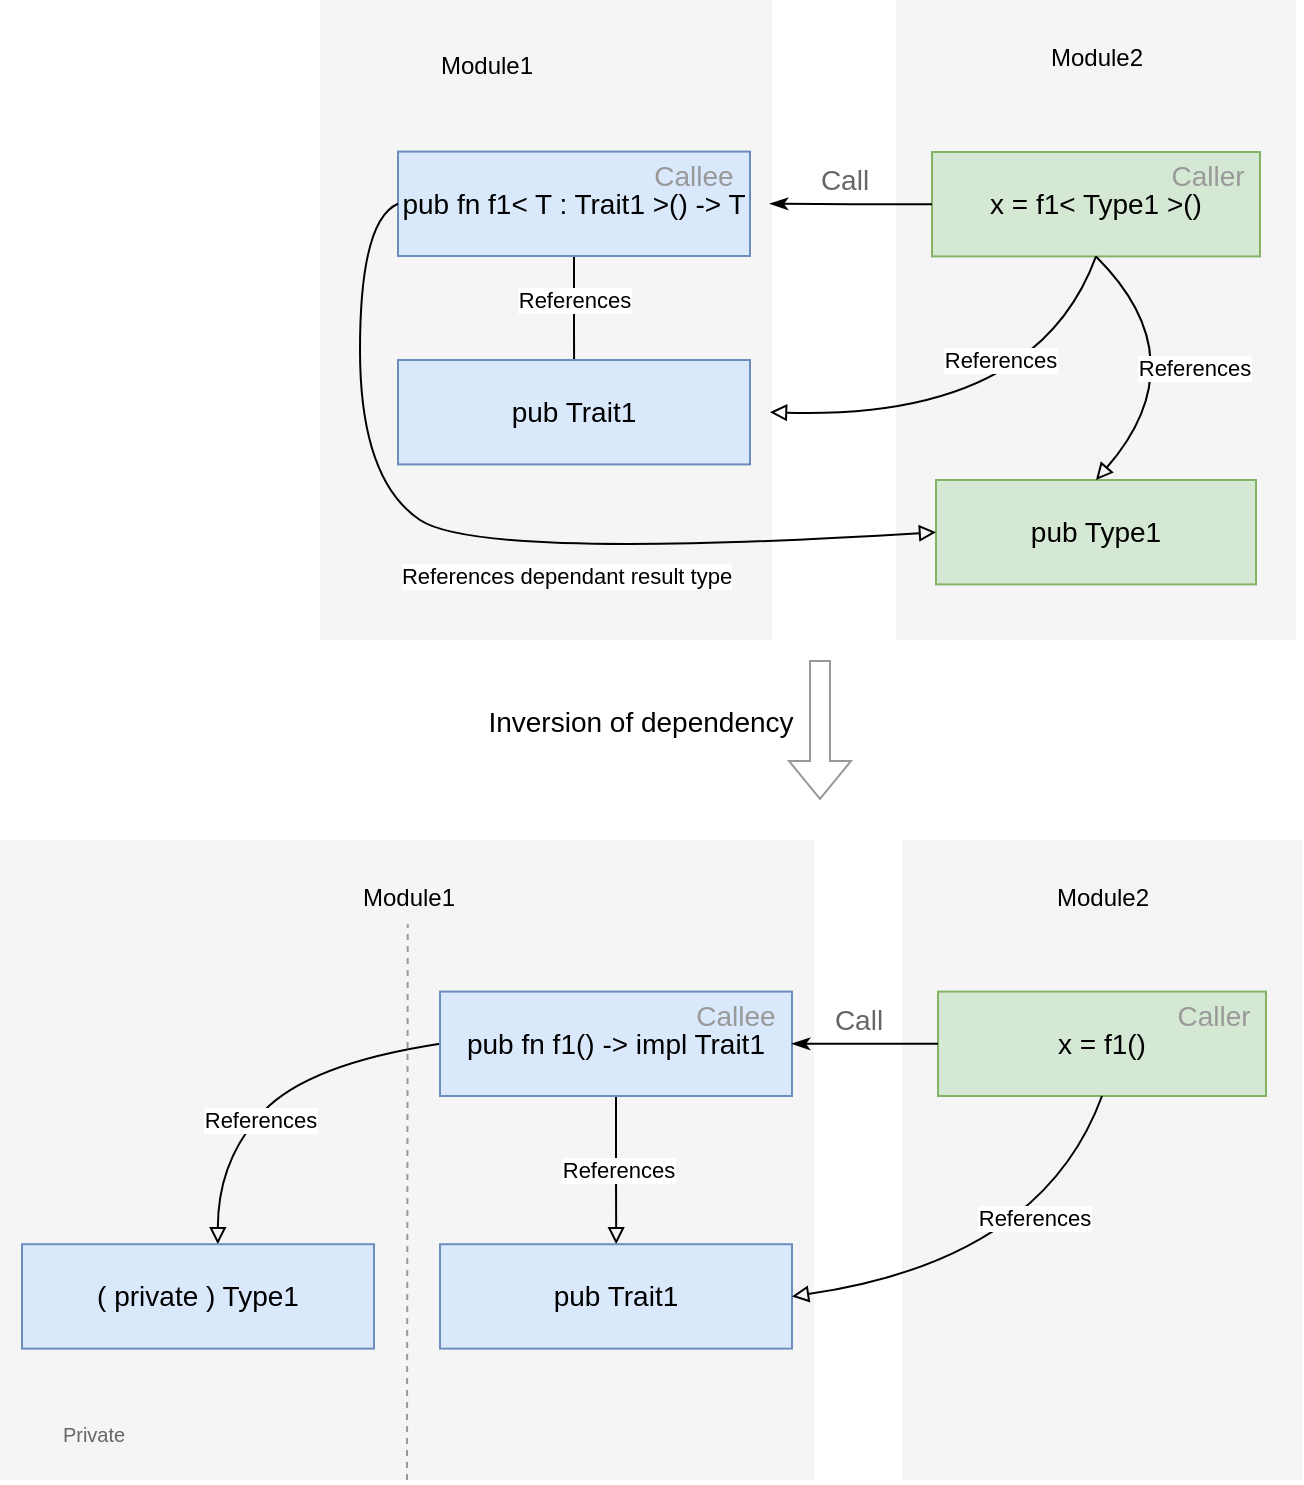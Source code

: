 <mxfile version="15.7.4" type="google"><diagram id="R2lEEEUBdFMjLlhIrx00" name="Page-1"><mxGraphModel dx="2471" dy="942" grid="1" gridSize="10" guides="1" tooltips="1" connect="1" arrows="1" fold="1" page="1" pageScale="1" pageWidth="850" pageHeight="1100" math="0" shadow="0" extFonts="Permanent Marker^https://fonts.googleapis.com/css?family=Permanent+Marker"><root><mxCell id="0"/><mxCell id="1" parent="0"/><mxCell id="jwBYByA6WCBKw2DRyLIt-15" value="" style="group" vertex="1" connectable="0" parent="1"><mxGeometry x="-159" y="500" width="200" height="320" as="geometry"/></mxCell><mxCell id="jwBYByA6WCBKw2DRyLIt-16" value="" style="rounded=0;whiteSpace=wrap;html=1;fillColor=#f5f5f5;fontColor=#333333;strokeColor=none;" vertex="1" parent="jwBYByA6WCBKw2DRyLIt-15"><mxGeometry width="200" height="320" as="geometry"/></mxCell><mxCell id="jwBYByA6WCBKw2DRyLIt-17" value="Module2" style="text;html=1;strokeColor=none;fillColor=none;align=center;verticalAlign=middle;whiteSpace=wrap;rounded=0;" vertex="1" parent="jwBYByA6WCBKw2DRyLIt-15"><mxGeometry x="62.5" y="16.842" width="75" height="25.263" as="geometry"/></mxCell><mxCell id="jwBYByA6WCBKw2DRyLIt-43" value="x = f1()" style="rounded=0;whiteSpace=wrap;html=1;fontSize=14;fillColor=#d5e8d4;strokeColor=#82b366;" vertex="1" parent="jwBYByA6WCBKw2DRyLIt-15"><mxGeometry x="18" y="75.79" width="164" height="52.208" as="geometry"/></mxCell><mxCell id="jwBYByA6WCBKw2DRyLIt-60" value="&lt;font color=&quot;#999999&quot;&gt;Caller&lt;/font&gt;" style="text;html=1;strokeColor=none;fillColor=none;align=center;verticalAlign=middle;whiteSpace=wrap;rounded=0;fontSize=14;fontColor=#666666;" vertex="1" parent="jwBYByA6WCBKw2DRyLIt-15"><mxGeometry x="130" y="75.79" width="52" height="24.21" as="geometry"/></mxCell><mxCell id="jwBYByA6WCBKw2DRyLIt-14" value="" style="group" vertex="1" connectable="0" parent="1"><mxGeometry x="-599" y="500" width="440" height="320" as="geometry"/></mxCell><mxCell id="jwBYByA6WCBKw2DRyLIt-11" value="" style="rounded=0;whiteSpace=wrap;html=1;fillColor=#f5f5f5;fontColor=#333333;strokeColor=none;" vertex="1" parent="jwBYByA6WCBKw2DRyLIt-14"><mxGeometry x="-11" width="407.0" height="320" as="geometry"/></mxCell><mxCell id="jwBYByA6WCBKw2DRyLIt-13" value="Module1" style="text;html=1;strokeColor=none;fillColor=none;align=center;verticalAlign=middle;whiteSpace=wrap;rounded=0;" vertex="1" parent="jwBYByA6WCBKw2DRyLIt-14"><mxGeometry x="120.548" y="16.842" width="144.658" height="25.263" as="geometry"/></mxCell><mxCell id="jwBYByA6WCBKw2DRyLIt-9" value="References" style="edgeStyle=orthogonalEdgeStyle;rounded=0;orthogonalLoop=1;jettySize=auto;html=1;startArrow=none;startFill=0;endArrow=block;endFill=0;exitX=0.5;exitY=1;exitDx=0;exitDy=0;" edge="1" parent="jwBYByA6WCBKw2DRyLIt-14" source="jwBYByA6WCBKw2DRyLIt-37"><mxGeometry relative="1" as="geometry"><mxPoint x="327.25" y="151.579" as="sourcePoint"/><mxPoint x="297.11" y="202.105" as="targetPoint"/></mxGeometry></mxCell><mxCell id="jwBYByA6WCBKw2DRyLIt-30" value="References&lt;br&gt;" style="curved=1;endArrow=none;html=1;rounded=0;entryX=0;entryY=0.5;entryDx=0;entryDy=0;endFill=0;startArrow=block;startFill=0;exitX=0.5;exitY=0;exitDx=0;exitDy=0;" edge="1" parent="jwBYByA6WCBKw2DRyLIt-14" target="jwBYByA6WCBKw2DRyLIt-37"><mxGeometry x="-0.186" y="-2" width="50" height="50" relative="1" as="geometry"><mxPoint x="97.913" y="202.105" as="sourcePoint"/><mxPoint x="223.014" y="75.789" as="targetPoint"/><Array as="points"><mxPoint x="97.9" y="160"/><mxPoint x="143" y="112"/></Array><mxPoint as="offset"/></mxGeometry></mxCell><mxCell id="jwBYByA6WCBKw2DRyLIt-32" value="" style="endArrow=none;dashed=1;html=1;rounded=0;labelBackgroundColor=none;fontSize=10;exitX=0.5;exitY=1;exitDx=0;exitDy=0;strokeColor=#999999;" edge="1" parent="jwBYByA6WCBKw2DRyLIt-14" source="jwBYByA6WCBKw2DRyLIt-11" target="jwBYByA6WCBKw2DRyLIt-13"><mxGeometry width="50" height="50" relative="1" as="geometry"><mxPoint x="192.877" y="202.105" as="sourcePoint"/><mxPoint x="253.151" y="160" as="targetPoint"/></mxGeometry></mxCell><mxCell id="jwBYByA6WCBKw2DRyLIt-35" value="&lt;font color=&quot;#666666&quot;&gt;Private&lt;/font&gt;" style="text;html=1;strokeColor=none;fillColor=none;align=center;verticalAlign=middle;whiteSpace=wrap;rounded=0;fontSize=10;" vertex="1" parent="jwBYByA6WCBKw2DRyLIt-14"><mxGeometry x="-0.001" y="284.124" width="72.329" height="25.263" as="geometry"/></mxCell><mxCell id="jwBYByA6WCBKw2DRyLIt-37" value="&lt;span style=&quot;color: rgb(0 , 0 , 0)&quot;&gt;pub fn f1() -&amp;gt; impl Trait1&lt;/span&gt;" style="rounded=0;whiteSpace=wrap;html=1;fontSize=14;fillColor=#dae8fc;strokeColor=#6c8ebf;" vertex="1" parent="jwBYByA6WCBKw2DRyLIt-14"><mxGeometry x="209.0" y="75.792" width="176" height="52.208" as="geometry"/></mxCell><mxCell id="jwBYByA6WCBKw2DRyLIt-38" value="pub Trait1" style="rounded=0;whiteSpace=wrap;html=1;fontSize=14;fillColor=#dae8fc;strokeColor=#6c8ebf;" vertex="1" parent="jwBYByA6WCBKw2DRyLIt-14"><mxGeometry x="209.0" y="202.104" width="176" height="52.208" as="geometry"/></mxCell><mxCell id="jwBYByA6WCBKw2DRyLIt-39" value="( private ) Type1" style="rounded=0;whiteSpace=wrap;html=1;fontSize=14;fillColor=#dae8fc;strokeColor=#6c8ebf;" vertex="1" parent="jwBYByA6WCBKw2DRyLIt-14"><mxGeometry y="202.104" width="176" height="52.208" as="geometry"/></mxCell><mxCell id="jwBYByA6WCBKw2DRyLIt-61" value="&lt;font color=&quot;#999999&quot;&gt;Callee&lt;/font&gt;" style="text;html=1;strokeColor=none;fillColor=none;align=center;verticalAlign=middle;whiteSpace=wrap;rounded=0;fontSize=14;fontColor=#666666;" vertex="1" parent="jwBYByA6WCBKw2DRyLIt-14"><mxGeometry x="329.195" y="75.79" width="55.805" height="24.21" as="geometry"/></mxCell><mxCell id="jwBYByA6WCBKw2DRyLIt-8" value="References&lt;br&gt;" style="curved=1;endArrow=none;html=1;rounded=0;entryX=0.5;entryY=1;entryDx=0;entryDy=0;endFill=0;startArrow=block;startFill=0;exitX=1;exitY=0.5;exitDx=0;exitDy=0;" edge="1" parent="1" source="jwBYByA6WCBKw2DRyLIt-38" target="jwBYByA6WCBKw2DRyLIt-43"><mxGeometry x="0.357" y="11" width="50" height="50" relative="1" as="geometry"><mxPoint x="-232.862" y="800.665" as="sourcePoint"/><mxPoint x="-80" y="708.171" as="targetPoint"/><Array as="points"><mxPoint x="-89" y="710"/></Array><mxPoint as="offset"/></mxGeometry></mxCell><mxCell id="jwBYByA6WCBKw2DRyLIt-59" value="Call" style="edgeStyle=orthogonalEdgeStyle;rounded=0;orthogonalLoop=1;jettySize=auto;html=1;labelBackgroundColor=none;fontSize=14;fontColor=#666666;startArrow=none;startFill=0;endArrow=classicThin;endFill=1;strokeColor=#000000;" edge="1" parent="1" source="jwBYByA6WCBKw2DRyLIt-43" target="jwBYByA6WCBKw2DRyLIt-37"><mxGeometry x="0.098" y="-12" relative="1" as="geometry"><mxPoint as="offset"/></mxGeometry></mxCell><mxCell id="jwBYByA6WCBKw2DRyLIt-93" value="&lt;font color=&quot;#000000&quot;&gt;Inversion of dependency&lt;/font&gt;" style="shape=flexArrow;endArrow=classic;html=1;rounded=0;labelBackgroundColor=none;fontSize=14;fontColor=#999999;strokeColor=#999999;" edge="1" parent="1"><mxGeometry x="-0.143" y="-90" width="50" height="50" relative="1" as="geometry"><mxPoint x="-200" y="410" as="sourcePoint"/><mxPoint x="-200" y="480" as="targetPoint"/><mxPoint y="1" as="offset"/></mxGeometry></mxCell><mxCell id="jwBYByA6WCBKw2DRyLIt-110" value="" style="group" vertex="1" connectable="0" parent="1"><mxGeometry x="-162" y="80" width="200" height="360" as="geometry"/></mxCell><mxCell id="jwBYByA6WCBKw2DRyLIt-111" value="" style="rounded=0;whiteSpace=wrap;html=1;fillColor=#f5f5f5;fontColor=#333333;strokeColor=none;" vertex="1" parent="jwBYByA6WCBKw2DRyLIt-110"><mxGeometry width="200" height="320" as="geometry"/></mxCell><mxCell id="jwBYByA6WCBKw2DRyLIt-112" value="Module2" style="text;html=1;strokeColor=none;fillColor=none;align=center;verticalAlign=middle;whiteSpace=wrap;rounded=0;" vertex="1" parent="jwBYByA6WCBKw2DRyLIt-110"><mxGeometry x="62.5" y="16.842" width="75" height="25.263" as="geometry"/></mxCell><mxCell id="jwBYByA6WCBKw2DRyLIt-113" value="x = f1&amp;lt; Type1 &amp;gt;()" style="rounded=0;whiteSpace=wrap;html=1;fontSize=14;fillColor=#d5e8d4;strokeColor=#82b366;" vertex="1" parent="jwBYByA6WCBKw2DRyLIt-110"><mxGeometry x="18" y="76" width="164" height="52.208" as="geometry"/></mxCell><mxCell id="jwBYByA6WCBKw2DRyLIt-114" value="&lt;font color=&quot;#999999&quot;&gt;Caller&lt;/font&gt;" style="text;html=1;strokeColor=none;fillColor=none;align=center;verticalAlign=middle;whiteSpace=wrap;rounded=0;fontSize=14;fontColor=#666666;" vertex="1" parent="jwBYByA6WCBKw2DRyLIt-110"><mxGeometry x="130" y="75.79" width="52" height="24.21" as="geometry"/></mxCell><mxCell id="jwBYByA6WCBKw2DRyLIt-103" value="pub Type1" style="rounded=0;whiteSpace=wrap;html=1;fontSize=14;fillColor=#d5e8d4;strokeColor=#82b366;" vertex="1" parent="jwBYByA6WCBKw2DRyLIt-110"><mxGeometry x="20" y="240" width="160" height="52.21" as="geometry"/></mxCell><mxCell id="jwBYByA6WCBKw2DRyLIt-117" value="References&lt;br&gt;" style="curved=1;endArrow=none;html=1;rounded=0;entryX=0.5;entryY=1;entryDx=0;entryDy=0;endFill=0;startArrow=block;startFill=0;exitX=0.5;exitY=0;exitDx=0;exitDy=0;" edge="1" parent="jwBYByA6WCBKw2DRyLIt-110" source="jwBYByA6WCBKw2DRyLIt-103" target="jwBYByA6WCBKw2DRyLIt-113"><mxGeometry x="-0.022" width="50" height="50" relative="1" as="geometry"><mxPoint x="-53" y="216.108" as="sourcePoint"/><mxPoint x="110" y="138.208" as="targetPoint"/><Array as="points"><mxPoint x="152" y="180"/></Array><mxPoint as="offset"/></mxGeometry></mxCell><mxCell id="jwBYByA6WCBKw2DRyLIt-120" value="" style="rounded=0;whiteSpace=wrap;html=1;fillColor=#f5f5f5;fontColor=#333333;strokeColor=none;" vertex="1" parent="1"><mxGeometry x="-450" y="80" width="226" height="320" as="geometry"/></mxCell><mxCell id="jwBYByA6WCBKw2DRyLIt-121" value="Module1" style="text;html=1;strokeColor=none;fillColor=none;align=center;verticalAlign=middle;whiteSpace=wrap;rounded=0;" vertex="1" parent="1"><mxGeometry x="-439.332" y="100.002" width="144.658" height="25.263" as="geometry"/></mxCell><mxCell id="jwBYByA6WCBKw2DRyLIt-122" value="References" style="edgeStyle=orthogonalEdgeStyle;rounded=0;orthogonalLoop=1;jettySize=auto;html=1;startArrow=none;startFill=0;endArrow=block;endFill=0;exitX=0.5;exitY=1;exitDx=0;exitDy=0;" edge="1" parent="1" source="jwBYByA6WCBKw2DRyLIt-123"><mxGeometry x="-0.407" relative="1" as="geometry"><mxPoint x="97.25" y="-208.421" as="sourcePoint"/><mxPoint x="-322.89" y="282.105" as="targetPoint"/><mxPoint as="offset"/></mxGeometry></mxCell><mxCell id="jwBYByA6WCBKw2DRyLIt-123" value="&lt;span style=&quot;color: rgb(0 , 0 , 0)&quot;&gt;pub fn f1&amp;lt; T : Trait1&amp;nbsp;&amp;gt;() -&amp;gt; T&lt;/span&gt;" style="rounded=0;whiteSpace=wrap;html=1;fontSize=14;fillColor=#dae8fc;strokeColor=#6c8ebf;" vertex="1" parent="1"><mxGeometry x="-411" y="155.792" width="176" height="52.208" as="geometry"/></mxCell><mxCell id="jwBYByA6WCBKw2DRyLIt-124" value="pub Trait1" style="rounded=0;whiteSpace=wrap;html=1;fontSize=14;fillColor=#dae8fc;strokeColor=#6c8ebf;" vertex="1" parent="1"><mxGeometry x="-411" y="260.004" width="176" height="52.208" as="geometry"/></mxCell><mxCell id="jwBYByA6WCBKw2DRyLIt-125" value="&lt;font color=&quot;#999999&quot;&gt;Callee&lt;/font&gt;" style="text;html=1;strokeColor=none;fillColor=none;align=center;verticalAlign=middle;whiteSpace=wrap;rounded=0;fontSize=14;fontColor=#666666;" vertex="1" parent="1"><mxGeometry x="-290.805" y="155.79" width="55.805" height="24.21" as="geometry"/></mxCell><mxCell id="jwBYByA6WCBKw2DRyLIt-115" value="Call" style="edgeStyle=orthogonalEdgeStyle;rounded=0;orthogonalLoop=1;jettySize=auto;html=1;labelBackgroundColor=none;fontSize=14;fontColor=#666666;startArrow=none;startFill=0;endArrow=classicThin;endFill=1;strokeColor=#000000;entryX=1;entryY=0.5;entryDx=0;entryDy=0;" edge="1" parent="1" source="jwBYByA6WCBKw2DRyLIt-113"><mxGeometry x="0.098" y="-12" relative="1" as="geometry"><mxPoint as="offset"/><mxPoint x="-225" y="181.896" as="targetPoint"/></mxGeometry></mxCell><mxCell id="jwBYByA6WCBKw2DRyLIt-116" value="References&lt;br&gt;" style="curved=1;endArrow=none;html=1;rounded=0;entryX=0.5;entryY=1;entryDx=0;entryDy=0;endFill=0;startArrow=block;startFill=0;exitX=1;exitY=0.5;exitDx=0;exitDy=0;" edge="1" parent="1" target="jwBYByA6WCBKw2DRyLIt-113"><mxGeometry x="0.408" y="27" width="50" height="50" relative="1" as="geometry"><mxPoint x="-225" y="286.108" as="sourcePoint"/><mxPoint x="-83" y="288.171" as="targetPoint"/><Array as="points"><mxPoint x="-92" y="290"/></Array><mxPoint as="offset"/></mxGeometry></mxCell><mxCell id="jwBYByA6WCBKw2DRyLIt-98" value="References dependant result type" style="curved=1;endArrow=none;html=1;rounded=0;entryX=0;entryY=0.5;entryDx=0;entryDy=0;endFill=0;startArrow=block;startFill=0;exitX=0;exitY=0.5;exitDx=0;exitDy=0;" edge="1" parent="1" target="jwBYByA6WCBKw2DRyLIt-123" source="jwBYByA6WCBKw2DRyLIt-103"><mxGeometry x="-0.173" y="11" width="50" height="50" relative="1" as="geometry"><mxPoint x="-512.087" y="282.105" as="sourcePoint"/><mxPoint x="-401" y="181.896" as="targetPoint"/><Array as="points"><mxPoint x="-370" y="360"/><mxPoint x="-430" y="320"/><mxPoint x="-430" y="190"/></Array><mxPoint as="offset"/></mxGeometry></mxCell></root></mxGraphModel></diagram></mxfile>